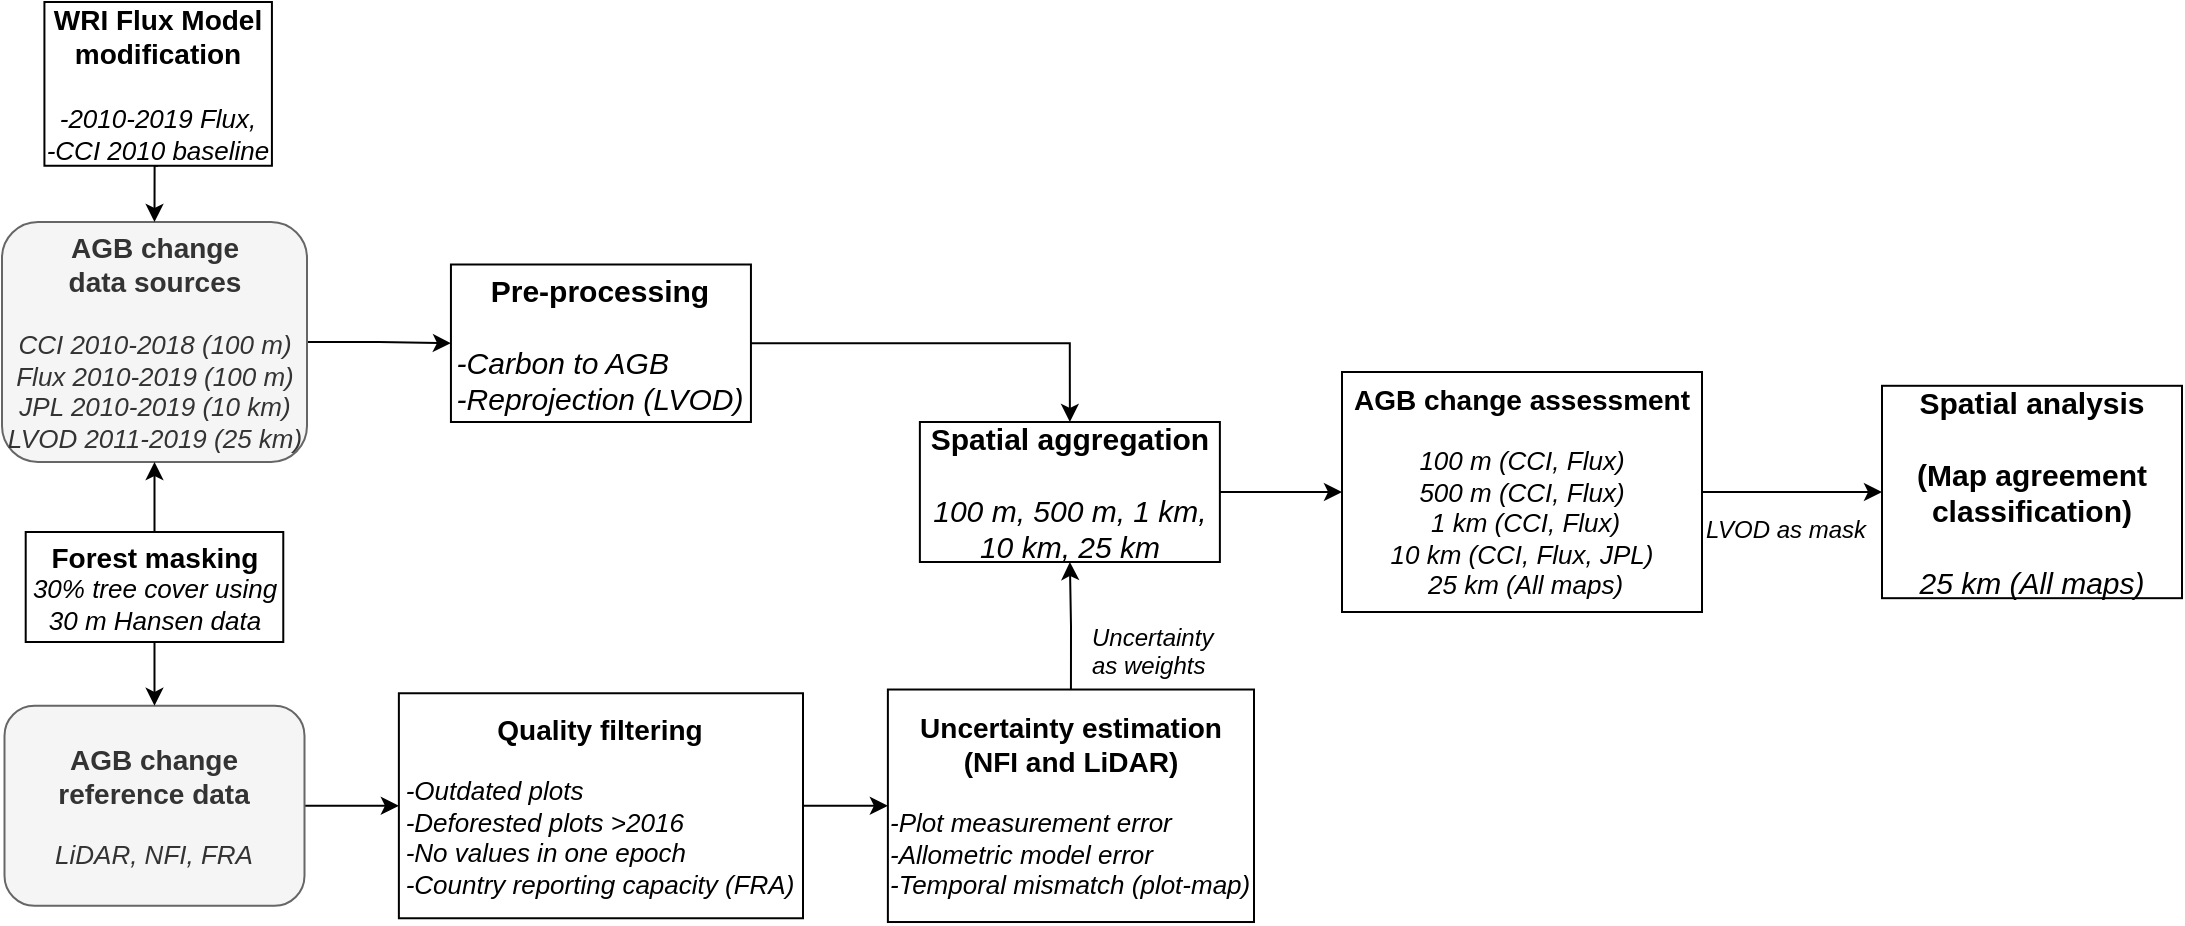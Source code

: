 <mxfile version="20.8.20" type="github">
  <diagram id="7Rsvs0vOTl0MpOckWxuK" name="Page-1">
    <mxGraphModel dx="1221" dy="1525" grid="1" gridSize="10" guides="1" tooltips="1" connect="1" arrows="1" fold="1" page="1" pageScale="1" pageWidth="1100" pageHeight="850" math="0" shadow="0">
      <root>
        <mxCell id="0" />
        <mxCell id="1" parent="0" />
        <mxCell id="Zk0GwfeX5wXwcX-zLjek-16" style="edgeStyle=orthogonalEdgeStyle;rounded=0;orthogonalLoop=1;jettySize=auto;html=1;exitX=1;exitY=0.5;exitDx=0;exitDy=0;entryX=0;entryY=0.5;entryDx=0;entryDy=0;fontSize=14;" parent="1" source="egnwOjGB7XM8ltA7sBcv-2" target="u8DO1T8vF4OuRP5lVbpe-7" edge="1">
          <mxGeometry relative="1" as="geometry" />
        </mxCell>
        <mxCell id="egnwOjGB7XM8ltA7sBcv-2" value="&lt;b style=&quot;font-size: 14px;&quot;&gt;AGB change &lt;br&gt;data sources&lt;br&gt;&lt;/b&gt;&lt;font style=&quot;font-size: 13px;&quot;&gt;&lt;br&gt;&lt;i&gt;CCI 2010-2018 (100 m)&lt;br&gt;Flux 2010-2019 (100 m)&lt;br&gt;JPL 2010-2019 (10 km)&lt;br&gt;LVOD 2011-2019 (25 km)&lt;/i&gt;&lt;/font&gt;&lt;span style=&quot;font-family: &amp;quot;helvetica&amp;quot;&quot;&gt;&lt;br&gt;&lt;/span&gt;" style="rounded=1;whiteSpace=wrap;html=1;fillColor=#f5f5f5;fontColor=#333333;strokeColor=#666666;" parent="1" vertex="1">
          <mxGeometry y="-670" width="152.5" height="120" as="geometry" />
        </mxCell>
        <mxCell id="Zk0GwfeX5wXwcX-zLjek-11" style="edgeStyle=orthogonalEdgeStyle;rounded=0;orthogonalLoop=1;jettySize=auto;html=1;exitX=1;exitY=0.5;exitDx=0;exitDy=0;entryX=0;entryY=0.5;entryDx=0;entryDy=0;fontSize=14;" parent="1" source="Th_g6OGHJ8AeCVoWn9Yl-1" target="92gBLnSvdsziaQlEnURo-14" edge="1">
          <mxGeometry relative="1" as="geometry" />
        </mxCell>
        <mxCell id="Th_g6OGHJ8AeCVoWn9Yl-1" value="&lt;font style=&quot;font-size: 14px;&quot;&gt;&lt;b&gt;AGB change assessment&lt;/b&gt;&lt;br&gt;&lt;/font&gt;&lt;br&gt;&lt;i style=&quot;font-size: 13px;&quot;&gt;100 m (CCI, Flux) &lt;br&gt;500 m (CCI, Flux)&lt;br&gt;&amp;nbsp;1 km (CCI, Flux)&lt;br&gt;10 km (CCI, Flux, JPL)&lt;br&gt;&amp;nbsp;25 km (All maps)&lt;/i&gt;" style="rounded=0;whiteSpace=wrap;html=1;" parent="1" vertex="1">
          <mxGeometry x="670" y="-595" width="180" height="120" as="geometry" />
        </mxCell>
        <mxCell id="Zk0GwfeX5wXwcX-zLjek-17" style="edgeStyle=orthogonalEdgeStyle;rounded=0;orthogonalLoop=1;jettySize=auto;html=1;exitX=1;exitY=0.5;exitDx=0;exitDy=0;entryX=0;entryY=0.5;entryDx=0;entryDy=0;fontSize=14;" parent="1" source="jS2ryzKoB4n19PCzrcQI-1" target="u8DO1T8vF4OuRP5lVbpe-1" edge="1">
          <mxGeometry relative="1" as="geometry" />
        </mxCell>
        <mxCell id="jS2ryzKoB4n19PCzrcQI-1" value="&lt;font style=&quot;font-size: 14px;&quot;&gt;&lt;b style=&quot;font-family: &amp;quot;helvetica&amp;quot;&quot;&gt;AGB change reference data&lt;/b&gt;&lt;br style=&quot;font-family: &amp;quot;helvetica&amp;quot;&quot;&gt;&lt;/font&gt;&lt;br style=&quot;font-family: &amp;quot;helvetica&amp;quot;&quot;&gt;&lt;span style=&quot;font-family: &amp;quot;helvetica&amp;quot;&quot;&gt;&lt;i&gt;&lt;font style=&quot;font-size: 13px;&quot;&gt;LiDAR, NFI, FRA&lt;/font&gt;&lt;/i&gt;&lt;/span&gt;" style="rounded=1;whiteSpace=wrap;html=1;shadow=0;glass=0;sketch=0;fillColor=#f5f5f5;fontColor=#333333;strokeColor=#666666;" parent="1" vertex="1">
          <mxGeometry x="1.25" y="-428.12" width="150" height="100" as="geometry" />
        </mxCell>
        <mxCell id="Zk0GwfeX5wXwcX-zLjek-21" style="edgeStyle=orthogonalEdgeStyle;rounded=0;orthogonalLoop=1;jettySize=auto;html=1;exitX=0.5;exitY=0;exitDx=0;exitDy=0;entryX=0.5;entryY=1;entryDx=0;entryDy=0;fontSize=14;" parent="1" source="M0abBbCf507AWeJDyTVW-1" target="2n1cn3dgRlR_CxOimay5-12" edge="1">
          <mxGeometry relative="1" as="geometry" />
        </mxCell>
        <mxCell id="M0abBbCf507AWeJDyTVW-1" value="&lt;span style=&quot;font-size: 14px;&quot;&gt;&lt;b&gt;Uncertainty estimation (NFI and LiDAR)&lt;/b&gt;&lt;/span&gt;&lt;br style=&quot;border-color: var(--border-color);&quot;&gt;&lt;div style=&quot;border-color: var(--border-color); text-align: left;&quot;&gt;&lt;i style=&quot;border-color: var(--border-color); background-color: initial;&quot;&gt;&lt;br&gt;&lt;/i&gt;&lt;/div&gt;&lt;div style=&quot;border-color: var(--border-color); text-align: left; font-size: 13px;&quot;&gt;&lt;i&gt;&lt;font style=&quot;font-size: 13px;&quot;&gt;-Plot measurement error&lt;/font&gt;&lt;/i&gt;&lt;/div&gt;&lt;div style=&quot;border-color: var(--border-color); text-align: left; font-size: 13px;&quot;&gt;&lt;i&gt;&lt;font style=&quot;font-size: 13px;&quot;&gt;-Allometric model error&lt;/font&gt;&lt;/i&gt;&lt;/div&gt;&lt;div style=&quot;border-color: var(--border-color); text-align: left; font-size: 13px;&quot;&gt;&lt;i&gt;&lt;font style=&quot;font-size: 13px;&quot;&gt;-Temporal mismatch (plot-map)&lt;/font&gt;&lt;/i&gt;&lt;/div&gt;" style="rounded=0;whiteSpace=wrap;html=1;" parent="1" vertex="1">
          <mxGeometry x="442.94" y="-436.24" width="183.06" height="116.25" as="geometry" />
        </mxCell>
        <mxCell id="Zk0GwfeX5wXwcX-zLjek-20" style="edgeStyle=orthogonalEdgeStyle;rounded=0;orthogonalLoop=1;jettySize=auto;html=1;exitX=1;exitY=0.5;exitDx=0;exitDy=0;entryX=0;entryY=0.5;entryDx=0;entryDy=0;fontSize=14;" parent="1" source="u8DO1T8vF4OuRP5lVbpe-1" target="M0abBbCf507AWeJDyTVW-1" edge="1">
          <mxGeometry relative="1" as="geometry" />
        </mxCell>
        <mxCell id="u8DO1T8vF4OuRP5lVbpe-1" value="&lt;b style=&quot;font-size: 14px;&quot;&gt;Quality filtering&lt;br&gt;&lt;/b&gt;&lt;br&gt;&lt;div style=&quot;text-align: left; font-size: 13px;&quot;&gt;&lt;i style=&quot;background-color: initial; border-color: var(--border-color);&quot;&gt;-&lt;font style=&quot;font-size: 13px;&quot;&gt;Outdated plots&lt;/font&gt;&lt;/i&gt;&lt;/div&gt;&lt;div style=&quot;text-align: left; font-size: 13px;&quot;&gt;&lt;i style=&quot;background-color: initial; border-color: var(--border-color);&quot;&gt;&lt;font style=&quot;font-size: 13px;&quot;&gt;-Deforested plots &amp;gt;2016&amp;nbsp;&lt;/font&gt;&lt;/i&gt;&lt;/div&gt;&lt;i style=&quot;border-color: var(--border-color); font-size: 13px;&quot;&gt;&lt;div style=&quot;text-align: left;&quot;&gt;&lt;i style=&quot;background-color: initial; border-color: var(--border-color);&quot;&gt;&lt;i style=&quot;border-color: var(--border-color);&quot;&gt;&lt;font style=&quot;font-size: 13px;&quot;&gt;-No values in one epoch&lt;/font&gt;&lt;/i&gt;&lt;/i&gt;&lt;/div&gt;&lt;i style=&quot;border-color: var(--border-color);&quot;&gt;&lt;div style=&quot;text-align: left;&quot;&gt;&lt;i style=&quot;background-color: initial; border-color: var(--border-color);&quot;&gt;&lt;i style=&quot;border-color: var(--border-color);&quot;&gt;&lt;i style=&quot;border-color: var(--border-color);&quot;&gt;&lt;font style=&quot;font-size: 13px;&quot;&gt;-Country reporting capacit&lt;/font&gt;y (FRA)&lt;/i&gt;&lt;/i&gt;&lt;/i&gt;&lt;/div&gt;&lt;/i&gt;&lt;/i&gt;" style="rounded=0;whiteSpace=wrap;html=1;" parent="1" vertex="1">
          <mxGeometry x="198.44" y="-434.37" width="202.06" height="112.5" as="geometry" />
        </mxCell>
        <mxCell id="Zk0GwfeX5wXwcX-zLjek-22" style="edgeStyle=orthogonalEdgeStyle;rounded=0;orthogonalLoop=1;jettySize=auto;html=1;exitX=1;exitY=0.5;exitDx=0;exitDy=0;entryX=0.5;entryY=0;entryDx=0;entryDy=0;fontSize=14;" parent="1" source="u8DO1T8vF4OuRP5lVbpe-7" target="2n1cn3dgRlR_CxOimay5-12" edge="1">
          <mxGeometry relative="1" as="geometry" />
        </mxCell>
        <mxCell id="u8DO1T8vF4OuRP5lVbpe-7" value="&lt;b style=&quot;font-size: 15px;&quot;&gt;&lt;font style=&quot;font-size: 15px;&quot;&gt;Pre-processing&lt;/font&gt;&lt;/b&gt;&lt;br style=&quot;font-size: 15px;&quot;&gt;&lt;i style=&quot;font-size: 15px;&quot;&gt;&lt;div style=&quot;text-align: left; font-size: 15px;&quot;&gt;&lt;i style=&quot;background-color: initial; font-size: 15px;&quot;&gt;&lt;font style=&quot;font-size: 15px;&quot;&gt;&lt;br style=&quot;font-size: 15px;&quot;&gt;&lt;/font&gt;&lt;/i&gt;&lt;/div&gt;&lt;div style=&quot;text-align: left; font-size: 15px;&quot;&gt;&lt;i style=&quot;background-color: initial; font-size: 15px;&quot;&gt;&lt;font style=&quot;font-size: 15px;&quot;&gt;-Carbon to AGB&amp;nbsp;&lt;/font&gt;&lt;/i&gt;&lt;/div&gt;&lt;div style=&quot;text-align: left; font-size: 15px;&quot;&gt;&lt;i style=&quot;background-color: initial; font-size: 15px;&quot;&gt;&lt;font style=&quot;font-size: 15px;&quot;&gt;-Reprojection (LVOD)&lt;/font&gt;&lt;/i&gt;&lt;/div&gt;&lt;/i&gt;" style="rounded=0;whiteSpace=wrap;html=1;fontSize=15;" parent="1" vertex="1">
          <mxGeometry x="224.47" y="-648.75" width="150" height="78.75" as="geometry" />
        </mxCell>
        <mxCell id="92gBLnSvdsziaQlEnURo-14" value="&lt;font style=&quot;font-size: 15px;&quot;&gt;&lt;b style=&quot;&quot;&gt;Spatial analysis&lt;br&gt;&lt;br&gt;(Map agreement classification)&lt;br&gt;&lt;/b&gt;&lt;br&gt;&lt;i&gt;&lt;font style=&quot;font-size: 15px;&quot;&gt;25 km (All maps)&lt;/font&gt;&lt;/i&gt;&lt;/font&gt;" style="rounded=0;whiteSpace=wrap;html=1;" parent="1" vertex="1">
          <mxGeometry x="940" y="-588.1" width="150" height="106.19" as="geometry" />
        </mxCell>
        <mxCell id="Zk0GwfeX5wXwcX-zLjek-18" style="edgeStyle=orthogonalEdgeStyle;rounded=0;orthogonalLoop=1;jettySize=auto;html=1;exitX=0.5;exitY=1;exitDx=0;exitDy=0;entryX=0.5;entryY=0;entryDx=0;entryDy=0;fontSize=14;" parent="1" source="2n1cn3dgRlR_CxOimay5-1" target="jS2ryzKoB4n19PCzrcQI-1" edge="1">
          <mxGeometry relative="1" as="geometry" />
        </mxCell>
        <mxCell id="Zk0GwfeX5wXwcX-zLjek-19" style="edgeStyle=orthogonalEdgeStyle;rounded=0;orthogonalLoop=1;jettySize=auto;html=1;exitX=0.5;exitY=0;exitDx=0;exitDy=0;entryX=0.5;entryY=1;entryDx=0;entryDy=0;fontSize=14;" parent="1" source="2n1cn3dgRlR_CxOimay5-1" target="egnwOjGB7XM8ltA7sBcv-2" edge="1">
          <mxGeometry relative="1" as="geometry" />
        </mxCell>
        <mxCell id="2n1cn3dgRlR_CxOimay5-1" value="&lt;font style=&quot;font-weight: bold; font-size: 14px;&quot;&gt;Forest masking&lt;/font&gt;&lt;span style=&quot;font-weight: bold; font-size: 13px;&quot;&gt; &lt;/span&gt;&lt;font size=&quot;1&quot; style=&quot;&quot;&gt;&lt;i style=&quot;font-size: 13px;&quot;&gt;30% tree cover using 30 m Hansen data&lt;/i&gt;&lt;/font&gt;" style="rounded=0;whiteSpace=wrap;html=1;" parent="1" vertex="1">
          <mxGeometry x="11.85" y="-515" width="128.79" height="55" as="geometry" />
        </mxCell>
        <mxCell id="Zk0GwfeX5wXwcX-zLjek-23" style="edgeStyle=orthogonalEdgeStyle;rounded=0;orthogonalLoop=1;jettySize=auto;html=1;exitX=1;exitY=0.5;exitDx=0;exitDy=0;entryX=0;entryY=0.5;entryDx=0;entryDy=0;fontSize=14;" parent="1" source="2n1cn3dgRlR_CxOimay5-12" target="Th_g6OGHJ8AeCVoWn9Yl-1" edge="1">
          <mxGeometry relative="1" as="geometry" />
        </mxCell>
        <mxCell id="2n1cn3dgRlR_CxOimay5-12" value="&lt;b style=&quot;font-size: 15px;&quot;&gt;Spatial aggregation&lt;br style=&quot;font-size: 15px;&quot;&gt;&lt;br style=&quot;font-size: 15px;&quot;&gt;&lt;/b&gt;&lt;i style=&quot;font-size: 15px;&quot;&gt;100 m, 500 m, 1 km,&lt;br style=&quot;border-color: var(--border-color); font-size: 15px;&quot;&gt;10 km, 25 km&lt;/i&gt;&lt;b style=&quot;font-size: 15px;&quot;&gt;&lt;br style=&quot;font-size: 15px;&quot;&gt;&lt;/b&gt;" style="rounded=0;whiteSpace=wrap;html=1;fontSize=15;" parent="1" vertex="1">
          <mxGeometry x="458.94" y="-570" width="150" height="70" as="geometry" />
        </mxCell>
        <mxCell id="Zk0GwfeX5wXwcX-zLjek-15" style="edgeStyle=orthogonalEdgeStyle;rounded=0;orthogonalLoop=1;jettySize=auto;html=1;exitX=0.5;exitY=1;exitDx=0;exitDy=0;entryX=0.5;entryY=0;entryDx=0;entryDy=0;fontSize=14;" parent="1" source="Zk0GwfeX5wXwcX-zLjek-1" target="egnwOjGB7XM8ltA7sBcv-2" edge="1">
          <mxGeometry relative="1" as="geometry" />
        </mxCell>
        <mxCell id="Zk0GwfeX5wXwcX-zLjek-1" value="&lt;font style=&quot;font-size: 14px;&quot;&gt;&lt;b&gt;WRI Flux Model modification&lt;/b&gt;&lt;br&gt;&lt;br&gt;&lt;/font&gt;&lt;i style=&quot;font-size: 13px;&quot;&gt;-2010-2019 Flux, &lt;br&gt;-CCI 2010 baseline&lt;/i&gt;" style="rounded=0;whiteSpace=wrap;html=1;" parent="1" vertex="1">
          <mxGeometry x="21.21" y="-780" width="113.75" height="81.88" as="geometry" />
        </mxCell>
        <mxCell id="Zk0GwfeX5wXwcX-zLjek-29" value="&lt;i&gt;Uncertainty &lt;br&gt;as weights&lt;/i&gt;" style="text;whiteSpace=wrap;html=1;fontSize=12;" parent="1" vertex="1">
          <mxGeometry x="543" y="-476.24" width="150" height="40" as="geometry" />
        </mxCell>
        <mxCell id="za-5DIqnnQ4EJyMyhdmJ-1" value="&lt;i&gt;LVOD as mask&lt;/i&gt;" style="text;whiteSpace=wrap;html=1;fontSize=12;" parent="1" vertex="1">
          <mxGeometry x="850" y="-530" width="154" height="40" as="geometry" />
        </mxCell>
      </root>
    </mxGraphModel>
  </diagram>
</mxfile>
